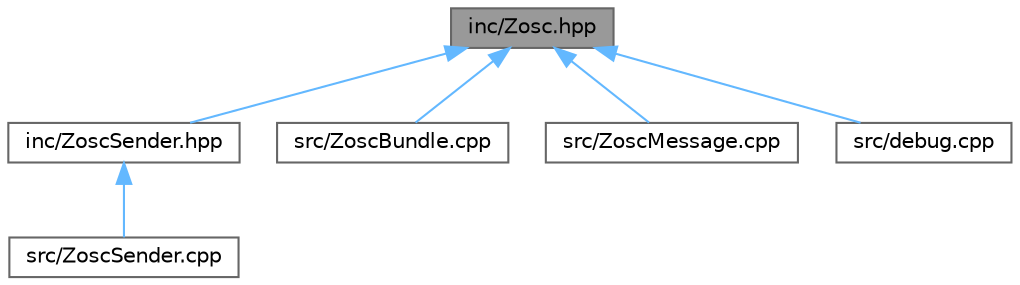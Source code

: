 digraph "inc/Zosc.hpp"
{
 // LATEX_PDF_SIZE
  bgcolor="transparent";
  edge [fontname=Helvetica,fontsize=10,labelfontname=Helvetica,labelfontsize=10];
  node [fontname=Helvetica,fontsize=10,shape=box,height=0.2,width=0.4];
  Node1 [id="Node000001",label="inc/Zosc.hpp",height=0.2,width=0.4,color="gray40", fillcolor="grey60", style="filled", fontcolor="black",tooltip=" "];
  Node1 -> Node2 [id="edge1_Node000001_Node000002",dir="back",color="steelblue1",style="solid",tooltip=" "];
  Node2 [id="Node000002",label="inc/ZoscSender.hpp",height=0.2,width=0.4,color="grey40", fillcolor="white", style="filled",URL="$ZoscSender_8hpp.html",tooltip=" "];
  Node2 -> Node3 [id="edge2_Node000002_Node000003",dir="back",color="steelblue1",style="solid",tooltip=" "];
  Node3 [id="Node000003",label="src/ZoscSender.cpp",height=0.2,width=0.4,color="grey40", fillcolor="white", style="filled",URL="$ZoscSender_8cpp.html",tooltip=" "];
  Node1 -> Node4 [id="edge3_Node000001_Node000004",dir="back",color="steelblue1",style="solid",tooltip=" "];
  Node4 [id="Node000004",label="src/ZoscBundle.cpp",height=0.2,width=0.4,color="grey40", fillcolor="white", style="filled",URL="$ZoscBundle_8cpp.html",tooltip=" "];
  Node1 -> Node5 [id="edge4_Node000001_Node000005",dir="back",color="steelblue1",style="solid",tooltip=" "];
  Node5 [id="Node000005",label="src/ZoscMessage.cpp",height=0.2,width=0.4,color="grey40", fillcolor="white", style="filled",URL="$ZoscMessage_8cpp.html",tooltip=" "];
  Node1 -> Node6 [id="edge5_Node000001_Node000006",dir="back",color="steelblue1",style="solid",tooltip=" "];
  Node6 [id="Node000006",label="src/debug.cpp",height=0.2,width=0.4,color="grey40", fillcolor="white", style="filled",URL="$debug_8cpp.html",tooltip=" "];
}

